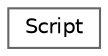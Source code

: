 digraph "Graphical Class Hierarchy"
{
 // LATEX_PDF_SIZE
  bgcolor="transparent";
  edge [fontname=Helvetica,fontsize=10,labelfontname=Helvetica,labelfontsize=10];
  node [fontname=Helvetica,fontsize=10,shape=box,height=0.2,width=0.4];
  rankdir="LR";
  Node0 [id="Node000000",label="Script",height=0.2,width=0.4,color="grey40", fillcolor="white", style="filled",URL="$structScript.html",tooltip="Structure representing a script with a function and a name."];
}
